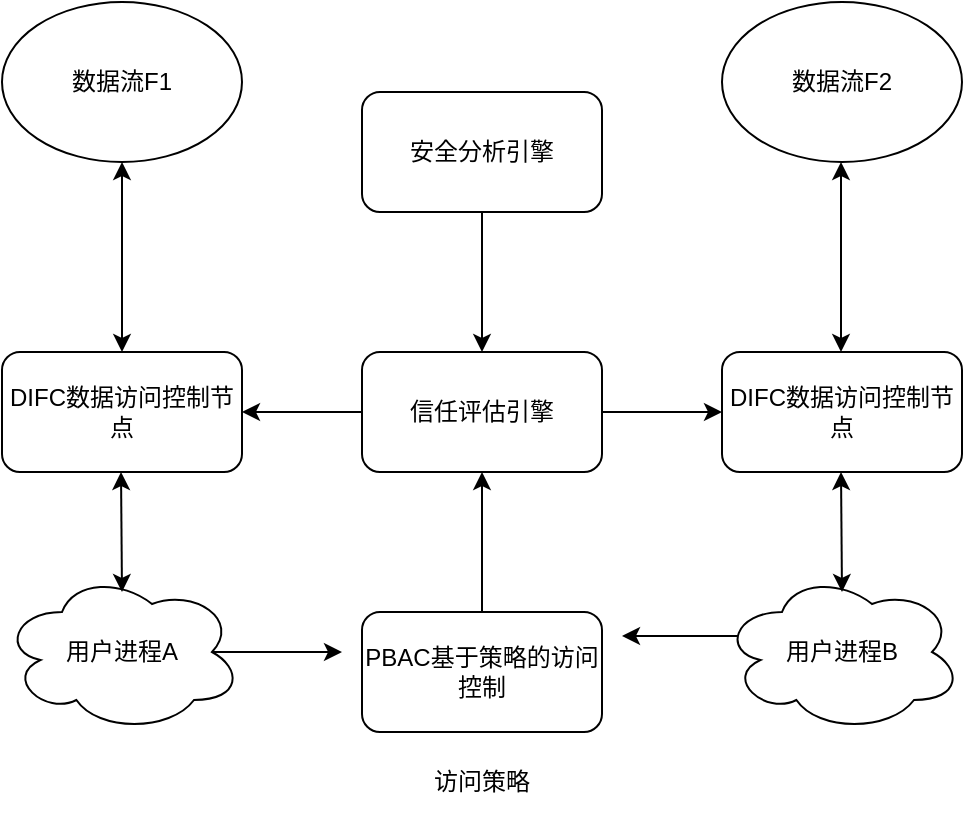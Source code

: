 <mxfile version="20.0.4" type="github">
  <diagram id="QMackaQfXWtLh7NZgC4T" name="Page-1">
    <mxGraphModel dx="946" dy="621" grid="1" gridSize="10" guides="1" tooltips="1" connect="1" arrows="1" fold="1" page="1" pageScale="1" pageWidth="827" pageHeight="1169" math="0" shadow="0">
      <root>
        <mxCell id="0" />
        <mxCell id="1" parent="0" />
        <mxCell id="XsZDXWXORTh2Q_iXp8Mi-2" value="DIFC数据访问控制节点" style="rounded=1;whiteSpace=wrap;html=1;" vertex="1" parent="1">
          <mxGeometry x="160" y="380" width="120" height="60" as="geometry" />
        </mxCell>
        <mxCell id="XsZDXWXORTh2Q_iXp8Mi-9" style="edgeStyle=orthogonalEdgeStyle;rounded=0;orthogonalLoop=1;jettySize=auto;html=1;exitX=0;exitY=0.5;exitDx=0;exitDy=0;" edge="1" parent="1" source="XsZDXWXORTh2Q_iXp8Mi-3" target="XsZDXWXORTh2Q_iXp8Mi-2">
          <mxGeometry relative="1" as="geometry" />
        </mxCell>
        <mxCell id="XsZDXWXORTh2Q_iXp8Mi-10" style="edgeStyle=orthogonalEdgeStyle;rounded=0;orthogonalLoop=1;jettySize=auto;html=1;exitX=1;exitY=0.5;exitDx=0;exitDy=0;" edge="1" parent="1" source="XsZDXWXORTh2Q_iXp8Mi-3" target="XsZDXWXORTh2Q_iXp8Mi-8">
          <mxGeometry relative="1" as="geometry" />
        </mxCell>
        <mxCell id="XsZDXWXORTh2Q_iXp8Mi-3" value="信任评估引擎" style="rounded=1;whiteSpace=wrap;html=1;" vertex="1" parent="1">
          <mxGeometry x="340" y="380" width="120" height="60" as="geometry" />
        </mxCell>
        <mxCell id="XsZDXWXORTh2Q_iXp8Mi-25" style="edgeStyle=orthogonalEdgeStyle;rounded=0;orthogonalLoop=1;jettySize=auto;html=1;exitX=0.5;exitY=0;exitDx=0;exitDy=0;entryX=0.5;entryY=1;entryDx=0;entryDy=0;" edge="1" parent="1" source="XsZDXWXORTh2Q_iXp8Mi-4" target="XsZDXWXORTh2Q_iXp8Mi-3">
          <mxGeometry relative="1" as="geometry" />
        </mxCell>
        <mxCell id="XsZDXWXORTh2Q_iXp8Mi-4" value="PBAC基于策略的访问控制" style="rounded=1;whiteSpace=wrap;html=1;" vertex="1" parent="1">
          <mxGeometry x="340" y="510" width="120" height="60" as="geometry" />
        </mxCell>
        <mxCell id="XsZDXWXORTh2Q_iXp8Mi-6" value="访问策略" style="text;html=1;strokeColor=none;fillColor=none;align=center;verticalAlign=middle;whiteSpace=wrap;rounded=0;" vertex="1" parent="1">
          <mxGeometry x="370" y="580" width="60" height="30" as="geometry" />
        </mxCell>
        <mxCell id="XsZDXWXORTh2Q_iXp8Mi-8" value="DIFC数据访问控制节点" style="rounded=1;whiteSpace=wrap;html=1;" vertex="1" parent="1">
          <mxGeometry x="520" y="380" width="120" height="60" as="geometry" />
        </mxCell>
        <mxCell id="XsZDXWXORTh2Q_iXp8Mi-26" style="edgeStyle=orthogonalEdgeStyle;rounded=0;orthogonalLoop=1;jettySize=auto;html=1;exitX=0.875;exitY=0.5;exitDx=0;exitDy=0;exitPerimeter=0;" edge="1" parent="1" source="XsZDXWXORTh2Q_iXp8Mi-12">
          <mxGeometry relative="1" as="geometry">
            <mxPoint x="330" y="530" as="targetPoint" />
          </mxGeometry>
        </mxCell>
        <mxCell id="XsZDXWXORTh2Q_iXp8Mi-12" value="用户进程A" style="ellipse;shape=cloud;whiteSpace=wrap;html=1;" vertex="1" parent="1">
          <mxGeometry x="160" y="490" width="120" height="80" as="geometry" />
        </mxCell>
        <mxCell id="XsZDXWXORTh2Q_iXp8Mi-27" style="edgeStyle=orthogonalEdgeStyle;rounded=0;orthogonalLoop=1;jettySize=auto;html=1;exitX=0.07;exitY=0.4;exitDx=0;exitDy=0;exitPerimeter=0;" edge="1" parent="1" source="XsZDXWXORTh2Q_iXp8Mi-13">
          <mxGeometry relative="1" as="geometry">
            <mxPoint x="470" y="522" as="targetPoint" />
          </mxGeometry>
        </mxCell>
        <mxCell id="XsZDXWXORTh2Q_iXp8Mi-13" value="用户进程B" style="ellipse;shape=cloud;whiteSpace=wrap;html=1;" vertex="1" parent="1">
          <mxGeometry x="520" y="490" width="120" height="80" as="geometry" />
        </mxCell>
        <mxCell id="XsZDXWXORTh2Q_iXp8Mi-28" style="edgeStyle=orthogonalEdgeStyle;rounded=0;orthogonalLoop=1;jettySize=auto;html=1;exitX=0.5;exitY=1;exitDx=0;exitDy=0;entryX=0.5;entryY=0;entryDx=0;entryDy=0;" edge="1" parent="1" source="XsZDXWXORTh2Q_iXp8Mi-16" target="XsZDXWXORTh2Q_iXp8Mi-3">
          <mxGeometry relative="1" as="geometry" />
        </mxCell>
        <mxCell id="XsZDXWXORTh2Q_iXp8Mi-16" value="安全分析引擎" style="rounded=1;whiteSpace=wrap;html=1;" vertex="1" parent="1">
          <mxGeometry x="340" y="250" width="120" height="60" as="geometry" />
        </mxCell>
        <mxCell id="XsZDXWXORTh2Q_iXp8Mi-18" value="数据流F1" style="ellipse;whiteSpace=wrap;html=1;" vertex="1" parent="1">
          <mxGeometry x="160" y="205" width="120" height="80" as="geometry" />
        </mxCell>
        <mxCell id="XsZDXWXORTh2Q_iXp8Mi-20" value="数据流F2" style="ellipse;whiteSpace=wrap;html=1;" vertex="1" parent="1">
          <mxGeometry x="520" y="205" width="120" height="80" as="geometry" />
        </mxCell>
        <mxCell id="XsZDXWXORTh2Q_iXp8Mi-29" value="" style="endArrow=classic;startArrow=classic;html=1;rounded=0;exitX=0.5;exitY=0;exitDx=0;exitDy=0;entryX=0.5;entryY=1;entryDx=0;entryDy=0;" edge="1" parent="1" source="XsZDXWXORTh2Q_iXp8Mi-2" target="XsZDXWXORTh2Q_iXp8Mi-18">
          <mxGeometry width="50" height="50" relative="1" as="geometry">
            <mxPoint x="230" y="335" as="sourcePoint" />
            <mxPoint x="280" y="285" as="targetPoint" />
          </mxGeometry>
        </mxCell>
        <mxCell id="XsZDXWXORTh2Q_iXp8Mi-30" value="" style="endArrow=classic;startArrow=classic;html=1;rounded=0;entryX=0.5;entryY=1;entryDx=0;entryDy=0;" edge="1" parent="1">
          <mxGeometry width="50" height="50" relative="1" as="geometry">
            <mxPoint x="220" y="500" as="sourcePoint" />
            <mxPoint x="219.5" y="440" as="targetPoint" />
          </mxGeometry>
        </mxCell>
        <mxCell id="XsZDXWXORTh2Q_iXp8Mi-31" value="" style="endArrow=classic;startArrow=classic;html=1;rounded=0;entryX=0.5;entryY=1;entryDx=0;entryDy=0;" edge="1" parent="1">
          <mxGeometry width="50" height="50" relative="1" as="geometry">
            <mxPoint x="580" y="500" as="sourcePoint" />
            <mxPoint x="579.5" y="440" as="targetPoint" />
          </mxGeometry>
        </mxCell>
        <mxCell id="XsZDXWXORTh2Q_iXp8Mi-32" value="" style="endArrow=classic;startArrow=classic;html=1;rounded=0;exitX=0.5;exitY=0;exitDx=0;exitDy=0;entryX=0.5;entryY=1;entryDx=0;entryDy=0;" edge="1" parent="1">
          <mxGeometry width="50" height="50" relative="1" as="geometry">
            <mxPoint x="579.5" y="380" as="sourcePoint" />
            <mxPoint x="579.5" y="285" as="targetPoint" />
          </mxGeometry>
        </mxCell>
      </root>
    </mxGraphModel>
  </diagram>
</mxfile>
